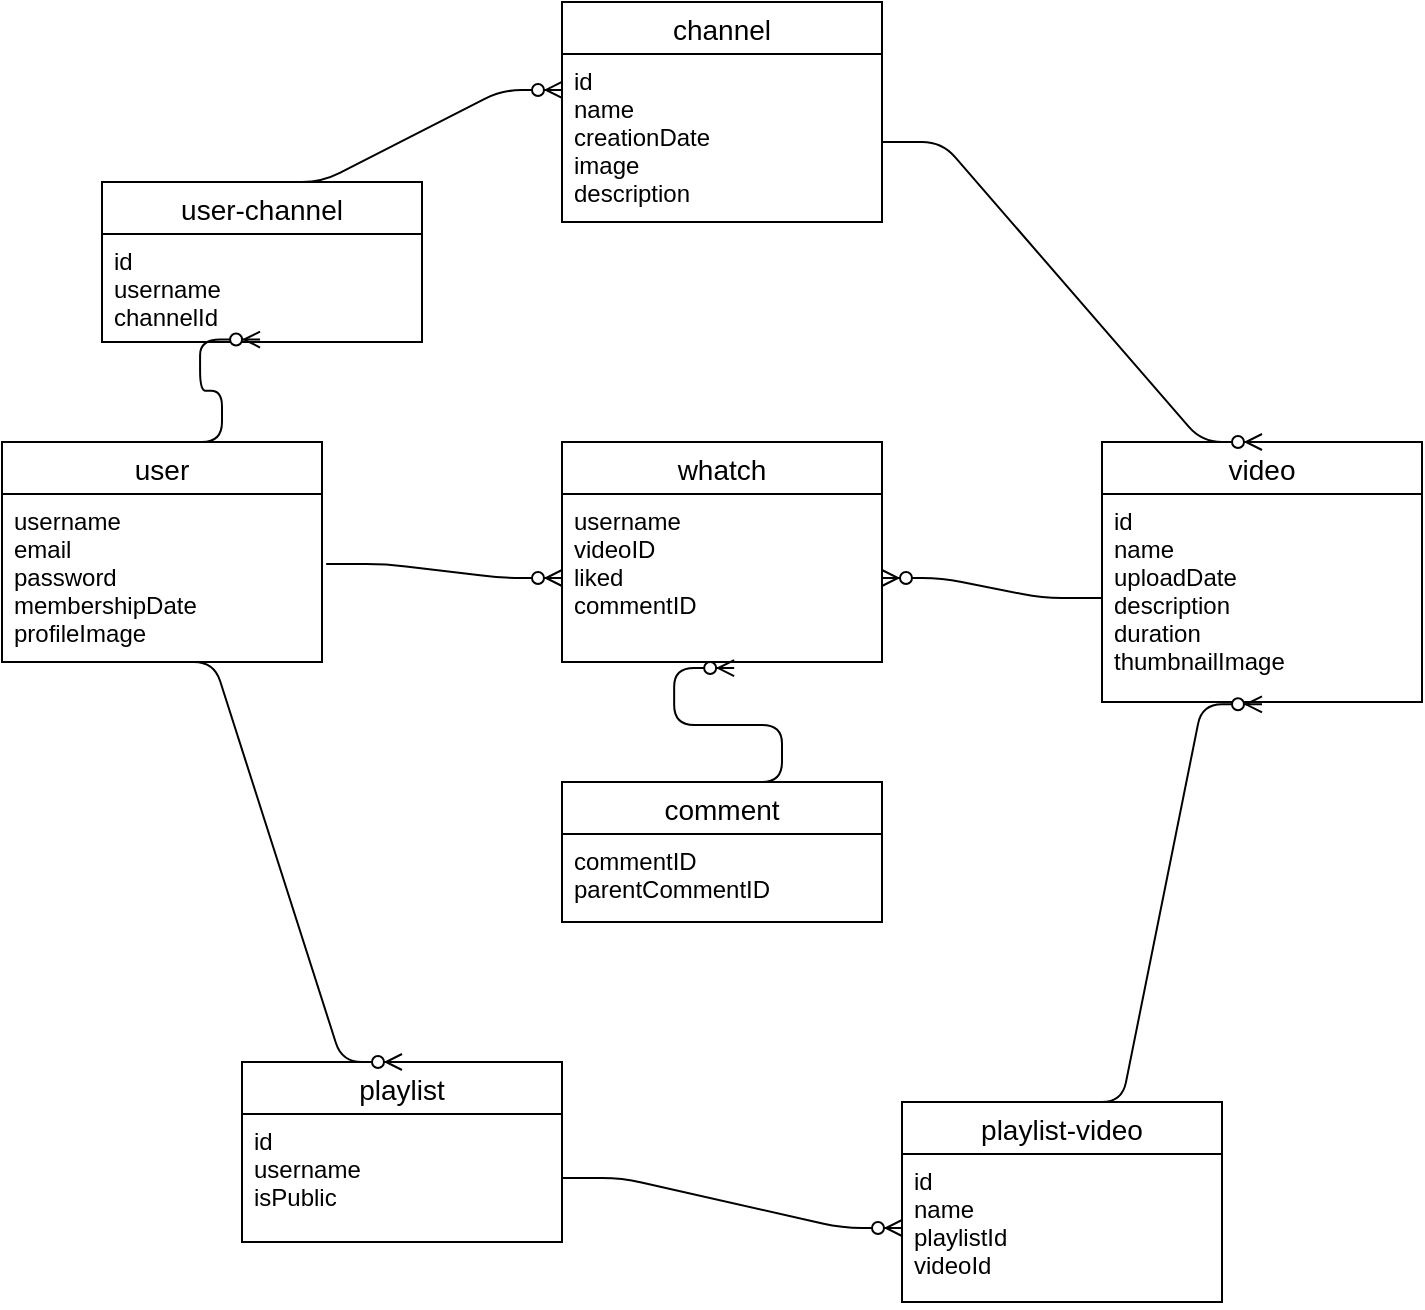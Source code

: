 <mxfile version="14.8.0" type="device"><diagram id="O98j2K56zzcYbUAbZD-9" name="Page-1"><mxGraphModel dx="1240" dy="1760" grid="1" gridSize="10" guides="1" tooltips="1" connect="1" arrows="1" fold="1" page="1" pageScale="1" pageWidth="850" pageHeight="1100" math="0" shadow="0"><root><mxCell id="0"/><mxCell id="1" parent="0"/><mxCell id="gAsZESEXuj9OumNnOKiE-14" value="user" style="swimlane;fontStyle=0;childLayout=stackLayout;horizontal=1;startSize=26;horizontalStack=0;resizeParent=1;resizeParentMax=0;resizeLast=0;collapsible=1;marginBottom=0;align=center;fontSize=14;" vertex="1" parent="1"><mxGeometry x="20" y="150" width="160" height="110" as="geometry"/></mxCell><mxCell id="gAsZESEXuj9OumNnOKiE-15" value="username&#10;email&#10;password&#10;membershipDate&#10;profileImage" style="text;strokeColor=none;fillColor=none;spacingLeft=4;spacingRight=4;overflow=hidden;rotatable=0;points=[[0,0.5],[1,0.5]];portConstraint=eastwest;fontSize=12;" vertex="1" parent="gAsZESEXuj9OumNnOKiE-14"><mxGeometry y="26" width="160" height="84" as="geometry"/></mxCell><mxCell id="gAsZESEXuj9OumNnOKiE-31" value="video" style="swimlane;fontStyle=0;childLayout=stackLayout;horizontal=1;startSize=26;horizontalStack=0;resizeParent=1;resizeParentMax=0;resizeLast=0;collapsible=1;marginBottom=0;align=center;fontSize=14;" vertex="1" parent="1"><mxGeometry x="570" y="150" width="160" height="130" as="geometry"/></mxCell><mxCell id="gAsZESEXuj9OumNnOKiE-34" value="id&#10;name&#10;uploadDate&#10;description&#10;duration&#10;thumbnailImage" style="text;strokeColor=none;fillColor=none;spacingLeft=4;spacingRight=4;overflow=hidden;rotatable=0;points=[[0,0.5],[1,0.5]];portConstraint=eastwest;fontSize=12;" vertex="1" parent="gAsZESEXuj9OumNnOKiE-31"><mxGeometry y="26" width="160" height="104" as="geometry"/></mxCell><mxCell id="gAsZESEXuj9OumNnOKiE-35" value="channel" style="swimlane;fontStyle=0;childLayout=stackLayout;horizontal=1;startSize=26;horizontalStack=0;resizeParent=1;resizeParentMax=0;resizeLast=0;collapsible=1;marginBottom=0;align=center;fontSize=14;" vertex="1" parent="1"><mxGeometry x="300" y="-70" width="160" height="110" as="geometry"/></mxCell><mxCell id="gAsZESEXuj9OumNnOKiE-38" value="id&#10;name&#10;creationDate&#10;image&#10;description" style="text;strokeColor=none;fillColor=none;spacingLeft=4;spacingRight=4;overflow=hidden;rotatable=0;points=[[0,0.5],[1,0.5]];portConstraint=eastwest;fontSize=12;" vertex="1" parent="gAsZESEXuj9OumNnOKiE-35"><mxGeometry y="26" width="160" height="84" as="geometry"/></mxCell><mxCell id="gAsZESEXuj9OumNnOKiE-40" value="" style="edgeStyle=entityRelationEdgeStyle;fontSize=12;html=1;endArrow=ERzeroToMany;endFill=1;entryX=0.5;entryY=0;entryDx=0;entryDy=0;" edge="1" parent="1" target="gAsZESEXuj9OumNnOKiE-31"><mxGeometry width="100" height="100" relative="1" as="geometry"><mxPoint x="460" as="sourcePoint"/><mxPoint x="630" y="286" as="targetPoint"/></mxGeometry></mxCell><mxCell id="gAsZESEXuj9OumNnOKiE-41" value="whatch" style="swimlane;fontStyle=0;childLayout=stackLayout;horizontal=1;startSize=26;horizontalStack=0;resizeParent=1;resizeParentMax=0;resizeLast=0;collapsible=1;marginBottom=0;align=center;fontSize=14;" vertex="1" parent="1"><mxGeometry x="300" y="150" width="160" height="110" as="geometry"/></mxCell><mxCell id="gAsZESEXuj9OumNnOKiE-42" value="username&#10;videoID&#10;liked&#10;commentID" style="text;strokeColor=none;fillColor=none;spacingLeft=4;spacingRight=4;overflow=hidden;rotatable=0;points=[[0,0.5],[1,0.5]];portConstraint=eastwest;fontSize=12;" vertex="1" parent="gAsZESEXuj9OumNnOKiE-41"><mxGeometry y="26" width="160" height="84" as="geometry"/></mxCell><mxCell id="gAsZESEXuj9OumNnOKiE-45" value="" style="edgeStyle=entityRelationEdgeStyle;fontSize=12;html=1;endArrow=ERzeroToMany;endFill=1;exitX=1.013;exitY=0.417;exitDx=0;exitDy=0;exitPerimeter=0;entryX=0;entryY=0.5;entryDx=0;entryDy=0;" edge="1" parent="1" source="gAsZESEXuj9OumNnOKiE-15" target="gAsZESEXuj9OumNnOKiE-42"><mxGeometry width="100" height="100" relative="1" as="geometry"><mxPoint x="370" y="400" as="sourcePoint"/><mxPoint x="470" y="300" as="targetPoint"/></mxGeometry></mxCell><mxCell id="gAsZESEXuj9OumNnOKiE-46" value="" style="edgeStyle=entityRelationEdgeStyle;fontSize=12;html=1;endArrow=ERzeroToMany;endFill=1;entryX=1;entryY=0.5;entryDx=0;entryDy=0;exitX=0;exitY=0.5;exitDx=0;exitDy=0;" edge="1" parent="1" source="gAsZESEXuj9OumNnOKiE-34" target="gAsZESEXuj9OumNnOKiE-42"><mxGeometry width="100" height="100" relative="1" as="geometry"><mxPoint x="370" y="400" as="sourcePoint"/><mxPoint x="470" y="300" as="targetPoint"/></mxGeometry></mxCell><mxCell id="gAsZESEXuj9OumNnOKiE-47" value="comment" style="swimlane;fontStyle=0;childLayout=stackLayout;horizontal=1;startSize=26;horizontalStack=0;resizeParent=1;resizeParentMax=0;resizeLast=0;collapsible=1;marginBottom=0;align=center;fontSize=14;" vertex="1" parent="1"><mxGeometry x="300" y="320" width="160" height="70" as="geometry"/></mxCell><mxCell id="gAsZESEXuj9OumNnOKiE-48" value="commentID&#10;parentCommentID" style="text;strokeColor=none;fillColor=none;spacingLeft=4;spacingRight=4;overflow=hidden;rotatable=0;points=[[0,0.5],[1,0.5]];portConstraint=eastwest;fontSize=12;" vertex="1" parent="gAsZESEXuj9OumNnOKiE-47"><mxGeometry y="26" width="160" height="44" as="geometry"/></mxCell><mxCell id="gAsZESEXuj9OumNnOKiE-51" value="" style="edgeStyle=entityRelationEdgeStyle;fontSize=12;html=1;endArrow=ERzeroToMany;endFill=1;entryX=0.538;entryY=1.036;entryDx=0;entryDy=0;entryPerimeter=0;exitX=0.5;exitY=0;exitDx=0;exitDy=0;" edge="1" parent="1" source="gAsZESEXuj9OumNnOKiE-47" target="gAsZESEXuj9OumNnOKiE-42"><mxGeometry width="100" height="100" relative="1" as="geometry"><mxPoint x="370" y="400" as="sourcePoint"/><mxPoint x="470" y="300" as="targetPoint"/></mxGeometry></mxCell><mxCell id="gAsZESEXuj9OumNnOKiE-52" value="playlist" style="swimlane;fontStyle=0;childLayout=stackLayout;horizontal=1;startSize=26;horizontalStack=0;resizeParent=1;resizeParentMax=0;resizeLast=0;collapsible=1;marginBottom=0;align=center;fontSize=14;" vertex="1" parent="1"><mxGeometry x="140" y="460" width="160" height="90" as="geometry"/></mxCell><mxCell id="gAsZESEXuj9OumNnOKiE-53" value="id&#10;username&#10;isPublic" style="text;strokeColor=none;fillColor=none;spacingLeft=4;spacingRight=4;overflow=hidden;rotatable=0;points=[[0,0.5],[1,0.5]];portConstraint=eastwest;fontSize=12;" vertex="1" parent="gAsZESEXuj9OumNnOKiE-52"><mxGeometry y="26" width="160" height="64" as="geometry"/></mxCell><mxCell id="gAsZESEXuj9OumNnOKiE-56" value="" style="edgeStyle=entityRelationEdgeStyle;fontSize=12;html=1;endArrow=ERzeroToMany;endFill=1;exitX=0.475;exitY=1;exitDx=0;exitDy=0;exitPerimeter=0;entryX=0.5;entryY=0;entryDx=0;entryDy=0;" edge="1" parent="1" source="gAsZESEXuj9OumNnOKiE-15" target="gAsZESEXuj9OumNnOKiE-52"><mxGeometry width="100" height="100" relative="1" as="geometry"><mxPoint x="80" y="470" as="sourcePoint"/><mxPoint x="180" y="370" as="targetPoint"/></mxGeometry></mxCell><mxCell id="gAsZESEXuj9OumNnOKiE-57" value="playlist-video" style="swimlane;fontStyle=0;childLayout=stackLayout;horizontal=1;startSize=26;horizontalStack=0;resizeParent=1;resizeParentMax=0;resizeLast=0;collapsible=1;marginBottom=0;align=center;fontSize=14;" vertex="1" parent="1"><mxGeometry x="470" y="480" width="160" height="100" as="geometry"/></mxCell><mxCell id="gAsZESEXuj9OumNnOKiE-58" value="id&#10;name&#10;playlistId&#10;videoId" style="text;strokeColor=none;fillColor=none;spacingLeft=4;spacingRight=4;overflow=hidden;rotatable=0;points=[[0,0.5],[1,0.5]];portConstraint=eastwest;fontSize=12;" vertex="1" parent="gAsZESEXuj9OumNnOKiE-57"><mxGeometry y="26" width="160" height="74" as="geometry"/></mxCell><mxCell id="gAsZESEXuj9OumNnOKiE-61" value="" style="edgeStyle=entityRelationEdgeStyle;fontSize=12;html=1;endArrow=ERzeroToMany;endFill=1;exitX=1;exitY=0.5;exitDx=0;exitDy=0;entryX=0;entryY=0.5;entryDx=0;entryDy=0;" edge="1" parent="1" source="gAsZESEXuj9OumNnOKiE-53" target="gAsZESEXuj9OumNnOKiE-58"><mxGeometry width="100" height="100" relative="1" as="geometry"><mxPoint x="270" y="410" as="sourcePoint"/><mxPoint x="370" y="310" as="targetPoint"/></mxGeometry></mxCell><mxCell id="gAsZESEXuj9OumNnOKiE-62" value="" style="edgeStyle=entityRelationEdgeStyle;fontSize=12;html=1;endArrow=ERzeroToMany;endFill=1;exitX=0.5;exitY=0;exitDx=0;exitDy=0;entryX=0.5;entryY=1.011;entryDx=0;entryDy=0;entryPerimeter=0;" edge="1" parent="1" source="gAsZESEXuj9OumNnOKiE-57" target="gAsZESEXuj9OumNnOKiE-34"><mxGeometry width="100" height="100" relative="1" as="geometry"><mxPoint x="270" y="410" as="sourcePoint"/><mxPoint x="370" y="310" as="targetPoint"/></mxGeometry></mxCell><mxCell id="gAsZESEXuj9OumNnOKiE-63" value="user-channel" style="swimlane;fontStyle=0;childLayout=stackLayout;horizontal=1;startSize=26;horizontalStack=0;resizeParent=1;resizeParentMax=0;resizeLast=0;collapsible=1;marginBottom=0;align=center;fontSize=14;" vertex="1" parent="1"><mxGeometry x="70" y="20" width="160" height="80" as="geometry"/></mxCell><mxCell id="gAsZESEXuj9OumNnOKiE-64" value="id&#10;username&#10;channelId" style="text;strokeColor=none;fillColor=none;spacingLeft=4;spacingRight=4;overflow=hidden;rotatable=0;points=[[0,0.5],[1,0.5]];portConstraint=eastwest;fontSize=12;" vertex="1" parent="gAsZESEXuj9OumNnOKiE-63"><mxGeometry y="26" width="160" height="54" as="geometry"/></mxCell><mxCell id="gAsZESEXuj9OumNnOKiE-67" value="" style="edgeStyle=entityRelationEdgeStyle;fontSize=12;html=1;endArrow=ERzeroToMany;endFill=1;entryX=0.494;entryY=0.977;entryDx=0;entryDy=0;entryPerimeter=0;exitX=0.5;exitY=0;exitDx=0;exitDy=0;" edge="1" parent="1" source="gAsZESEXuj9OumNnOKiE-14" target="gAsZESEXuj9OumNnOKiE-64"><mxGeometry width="100" height="100" relative="1" as="geometry"><mxPoint x="280" y="180" as="sourcePoint"/><mxPoint x="380" y="80" as="targetPoint"/></mxGeometry></mxCell><mxCell id="gAsZESEXuj9OumNnOKiE-68" value="" style="edgeStyle=entityRelationEdgeStyle;fontSize=12;html=1;endArrow=ERzeroToMany;endFill=1;exitX=0.5;exitY=0;exitDx=0;exitDy=0;entryX=0;entryY=0.214;entryDx=0;entryDy=0;entryPerimeter=0;" edge="1" parent="1" source="gAsZESEXuj9OumNnOKiE-63" target="gAsZESEXuj9OumNnOKiE-38"><mxGeometry width="100" height="100" relative="1" as="geometry"><mxPoint x="280" y="180" as="sourcePoint"/><mxPoint x="380" y="80" as="targetPoint"/></mxGeometry></mxCell></root></mxGraphModel></diagram></mxfile>